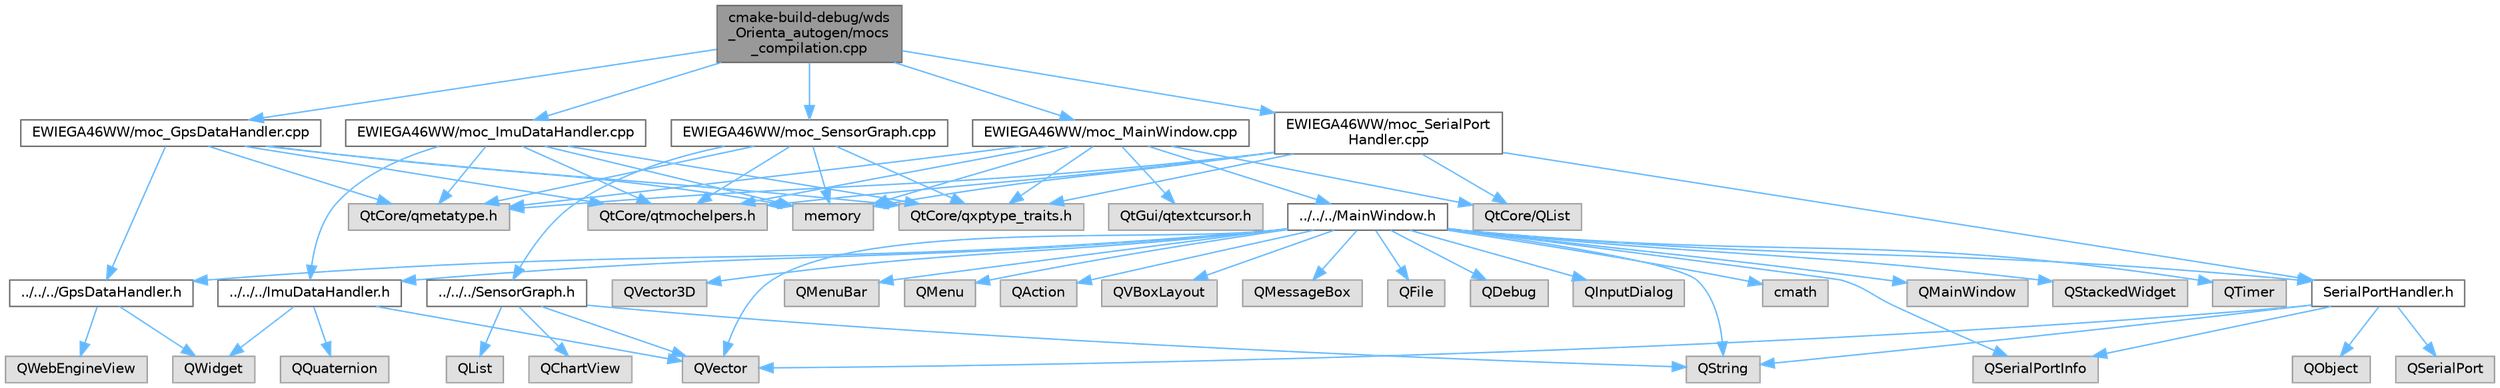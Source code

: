 digraph "cmake-build-debug/wds_Orienta_autogen/mocs_compilation.cpp"
{
 // LATEX_PDF_SIZE
  bgcolor="transparent";
  edge [fontname=Helvetica,fontsize=10,labelfontname=Helvetica,labelfontsize=10];
  node [fontname=Helvetica,fontsize=10,shape=box,height=0.2,width=0.4];
  Node1 [id="Node000001",label="cmake-build-debug/wds\l_Orienta_autogen/mocs\l_compilation.cpp",height=0.2,width=0.4,color="gray40", fillcolor="grey60", style="filled", fontcolor="black",tooltip=" "];
  Node1 -> Node2 [id="edge1_Node000001_Node000002",color="steelblue1",style="solid",tooltip=" "];
  Node2 [id="Node000002",label="EWIEGA46WW/moc_GpsDataHandler.cpp",height=0.2,width=0.4,color="grey40", fillcolor="white", style="filled",URL="$dd/ddc/moc__GpsDataHandler_8cpp.html",tooltip=" "];
  Node2 -> Node3 [id="edge2_Node000002_Node000003",color="steelblue1",style="solid",tooltip=" "];
  Node3 [id="Node000003",label="../../../GpsDataHandler.h",height=0.2,width=0.4,color="grey40", fillcolor="white", style="filled",URL="$d7/d59/GpsDataHandler_8h.html",tooltip=" "];
  Node3 -> Node4 [id="edge3_Node000003_Node000004",color="steelblue1",style="solid",tooltip=" "];
  Node4 [id="Node000004",label="QWidget",height=0.2,width=0.4,color="grey60", fillcolor="#E0E0E0", style="filled",tooltip=" "];
  Node3 -> Node5 [id="edge4_Node000003_Node000005",color="steelblue1",style="solid",tooltip=" "];
  Node5 [id="Node000005",label="QWebEngineView",height=0.2,width=0.4,color="grey60", fillcolor="#E0E0E0", style="filled",tooltip=" "];
  Node2 -> Node6 [id="edge5_Node000002_Node000006",color="steelblue1",style="solid",tooltip=" "];
  Node6 [id="Node000006",label="QtCore/qmetatype.h",height=0.2,width=0.4,color="grey60", fillcolor="#E0E0E0", style="filled",tooltip=" "];
  Node2 -> Node7 [id="edge6_Node000002_Node000007",color="steelblue1",style="solid",tooltip=" "];
  Node7 [id="Node000007",label="QtCore/qtmochelpers.h",height=0.2,width=0.4,color="grey60", fillcolor="#E0E0E0", style="filled",tooltip=" "];
  Node2 -> Node8 [id="edge7_Node000002_Node000008",color="steelblue1",style="solid",tooltip=" "];
  Node8 [id="Node000008",label="memory",height=0.2,width=0.4,color="grey60", fillcolor="#E0E0E0", style="filled",tooltip=" "];
  Node2 -> Node9 [id="edge8_Node000002_Node000009",color="steelblue1",style="solid",tooltip=" "];
  Node9 [id="Node000009",label="QtCore/qxptype_traits.h",height=0.2,width=0.4,color="grey60", fillcolor="#E0E0E0", style="filled",tooltip=" "];
  Node1 -> Node10 [id="edge9_Node000001_Node000010",color="steelblue1",style="solid",tooltip=" "];
  Node10 [id="Node000010",label="EWIEGA46WW/moc_ImuDataHandler.cpp",height=0.2,width=0.4,color="grey40", fillcolor="white", style="filled",URL="$dd/dca/moc__ImuDataHandler_8cpp.html",tooltip=" "];
  Node10 -> Node11 [id="edge10_Node000010_Node000011",color="steelblue1",style="solid",tooltip=" "];
  Node11 [id="Node000011",label="../../../ImuDataHandler.h",height=0.2,width=0.4,color="grey40", fillcolor="white", style="filled",URL="$db/d51/ImuDataHandler_8h.html",tooltip=" "];
  Node11 -> Node4 [id="edge11_Node000011_Node000004",color="steelblue1",style="solid",tooltip=" "];
  Node11 -> Node12 [id="edge12_Node000011_Node000012",color="steelblue1",style="solid",tooltip=" "];
  Node12 [id="Node000012",label="QVector",height=0.2,width=0.4,color="grey60", fillcolor="#E0E0E0", style="filled",tooltip=" "];
  Node11 -> Node13 [id="edge13_Node000011_Node000013",color="steelblue1",style="solid",tooltip=" "];
  Node13 [id="Node000013",label="QQuaternion",height=0.2,width=0.4,color="grey60", fillcolor="#E0E0E0", style="filled",tooltip=" "];
  Node10 -> Node6 [id="edge14_Node000010_Node000006",color="steelblue1",style="solid",tooltip=" "];
  Node10 -> Node7 [id="edge15_Node000010_Node000007",color="steelblue1",style="solid",tooltip=" "];
  Node10 -> Node8 [id="edge16_Node000010_Node000008",color="steelblue1",style="solid",tooltip=" "];
  Node10 -> Node9 [id="edge17_Node000010_Node000009",color="steelblue1",style="solid",tooltip=" "];
  Node1 -> Node14 [id="edge18_Node000001_Node000014",color="steelblue1",style="solid",tooltip=" "];
  Node14 [id="Node000014",label="EWIEGA46WW/moc_MainWindow.cpp",height=0.2,width=0.4,color="grey40", fillcolor="white", style="filled",URL="$de/d1c/moc__MainWindow_8cpp.html",tooltip=" "];
  Node14 -> Node15 [id="edge19_Node000014_Node000015",color="steelblue1",style="solid",tooltip=" "];
  Node15 [id="Node000015",label="../../../MainWindow.h",height=0.2,width=0.4,color="grey40", fillcolor="white", style="filled",URL="$da/d9c/MainWindow_8h.html",tooltip=" "];
  Node15 -> Node16 [id="edge20_Node000015_Node000016",color="steelblue1",style="solid",tooltip=" "];
  Node16 [id="Node000016",label="QMainWindow",height=0.2,width=0.4,color="grey60", fillcolor="#E0E0E0", style="filled",tooltip=" "];
  Node15 -> Node17 [id="edge21_Node000015_Node000017",color="steelblue1",style="solid",tooltip=" "];
  Node17 [id="Node000017",label="QStackedWidget",height=0.2,width=0.4,color="grey60", fillcolor="#E0E0E0", style="filled",tooltip=" "];
  Node15 -> Node18 [id="edge22_Node000015_Node000018",color="steelblue1",style="solid",tooltip=" "];
  Node18 [id="Node000018",label="QTimer",height=0.2,width=0.4,color="grey60", fillcolor="#E0E0E0", style="filled",tooltip=" "];
  Node15 -> Node19 [id="edge23_Node000015_Node000019",color="steelblue1",style="solid",tooltip=" "];
  Node19 [id="Node000019",label="QVector3D",height=0.2,width=0.4,color="grey60", fillcolor="#E0E0E0", style="filled",tooltip=" "];
  Node15 -> Node20 [id="edge24_Node000015_Node000020",color="steelblue1",style="solid",tooltip=" "];
  Node20 [id="Node000020",label="QString",height=0.2,width=0.4,color="grey60", fillcolor="#E0E0E0", style="filled",tooltip=" "];
  Node15 -> Node12 [id="edge25_Node000015_Node000012",color="steelblue1",style="solid",tooltip=" "];
  Node15 -> Node21 [id="edge26_Node000015_Node000021",color="steelblue1",style="solid",tooltip=" "];
  Node21 [id="Node000021",label="QMenuBar",height=0.2,width=0.4,color="grey60", fillcolor="#E0E0E0", style="filled",tooltip=" "];
  Node15 -> Node22 [id="edge27_Node000015_Node000022",color="steelblue1",style="solid",tooltip=" "];
  Node22 [id="Node000022",label="QMenu",height=0.2,width=0.4,color="grey60", fillcolor="#E0E0E0", style="filled",tooltip=" "];
  Node15 -> Node23 [id="edge28_Node000015_Node000023",color="steelblue1",style="solid",tooltip=" "];
  Node23 [id="Node000023",label="QAction",height=0.2,width=0.4,color="grey60", fillcolor="#E0E0E0", style="filled",tooltip=" "];
  Node15 -> Node24 [id="edge29_Node000015_Node000024",color="steelblue1",style="solid",tooltip=" "];
  Node24 [id="Node000024",label="QVBoxLayout",height=0.2,width=0.4,color="grey60", fillcolor="#E0E0E0", style="filled",tooltip=" "];
  Node15 -> Node25 [id="edge30_Node000015_Node000025",color="steelblue1",style="solid",tooltip=" "];
  Node25 [id="Node000025",label="QMessageBox",height=0.2,width=0.4,color="grey60", fillcolor="#E0E0E0", style="filled",tooltip=" "];
  Node15 -> Node26 [id="edge31_Node000015_Node000026",color="steelblue1",style="solid",tooltip=" "];
  Node26 [id="Node000026",label="QFile",height=0.2,width=0.4,color="grey60", fillcolor="#E0E0E0", style="filled",tooltip=" "];
  Node15 -> Node27 [id="edge32_Node000015_Node000027",color="steelblue1",style="solid",tooltip=" "];
  Node27 [id="Node000027",label="QDebug",height=0.2,width=0.4,color="grey60", fillcolor="#E0E0E0", style="filled",tooltip=" "];
  Node15 -> Node28 [id="edge33_Node000015_Node000028",color="steelblue1",style="solid",tooltip=" "];
  Node28 [id="Node000028",label="QInputDialog",height=0.2,width=0.4,color="grey60", fillcolor="#E0E0E0", style="filled",tooltip=" "];
  Node15 -> Node29 [id="edge34_Node000015_Node000029",color="steelblue1",style="solid",tooltip=" "];
  Node29 [id="Node000029",label="QSerialPortInfo",height=0.2,width=0.4,color="grey60", fillcolor="#E0E0E0", style="filled",tooltip=" "];
  Node15 -> Node30 [id="edge35_Node000015_Node000030",color="steelblue1",style="solid",tooltip=" "];
  Node30 [id="Node000030",label="cmath",height=0.2,width=0.4,color="grey60", fillcolor="#E0E0E0", style="filled",tooltip=" "];
  Node15 -> Node11 [id="edge36_Node000015_Node000011",color="steelblue1",style="solid",tooltip=" "];
  Node15 -> Node3 [id="edge37_Node000015_Node000003",color="steelblue1",style="solid",tooltip=" "];
  Node15 -> Node31 [id="edge38_Node000015_Node000031",color="steelblue1",style="solid",tooltip=" "];
  Node31 [id="Node000031",label="SerialPortHandler.h",height=0.2,width=0.4,color="grey40", fillcolor="white", style="filled",URL="$d9/d6a/SerialPortHandler_8h.html",tooltip=" "];
  Node31 -> Node32 [id="edge39_Node000031_Node000032",color="steelblue1",style="solid",tooltip=" "];
  Node32 [id="Node000032",label="QObject",height=0.2,width=0.4,color="grey60", fillcolor="#E0E0E0", style="filled",tooltip=" "];
  Node31 -> Node33 [id="edge40_Node000031_Node000033",color="steelblue1",style="solid",tooltip=" "];
  Node33 [id="Node000033",label="QSerialPort",height=0.2,width=0.4,color="grey60", fillcolor="#E0E0E0", style="filled",tooltip=" "];
  Node31 -> Node29 [id="edge41_Node000031_Node000029",color="steelblue1",style="solid",tooltip=" "];
  Node31 -> Node12 [id="edge42_Node000031_Node000012",color="steelblue1",style="solid",tooltip=" "];
  Node31 -> Node20 [id="edge43_Node000031_Node000020",color="steelblue1",style="solid",tooltip=" "];
  Node14 -> Node34 [id="edge44_Node000014_Node000034",color="steelblue1",style="solid",tooltip=" "];
  Node34 [id="Node000034",label="QtGui/qtextcursor.h",height=0.2,width=0.4,color="grey60", fillcolor="#E0E0E0", style="filled",tooltip=" "];
  Node14 -> Node6 [id="edge45_Node000014_Node000006",color="steelblue1",style="solid",tooltip=" "];
  Node14 -> Node35 [id="edge46_Node000014_Node000035",color="steelblue1",style="solid",tooltip=" "];
  Node35 [id="Node000035",label="QtCore/QList",height=0.2,width=0.4,color="grey60", fillcolor="#E0E0E0", style="filled",tooltip=" "];
  Node14 -> Node7 [id="edge47_Node000014_Node000007",color="steelblue1",style="solid",tooltip=" "];
  Node14 -> Node8 [id="edge48_Node000014_Node000008",color="steelblue1",style="solid",tooltip=" "];
  Node14 -> Node9 [id="edge49_Node000014_Node000009",color="steelblue1",style="solid",tooltip=" "];
  Node1 -> Node36 [id="edge50_Node000001_Node000036",color="steelblue1",style="solid",tooltip=" "];
  Node36 [id="Node000036",label="EWIEGA46WW/moc_SensorGraph.cpp",height=0.2,width=0.4,color="grey40", fillcolor="white", style="filled",URL="$d7/d31/moc__SensorGraph_8cpp.html",tooltip=" "];
  Node36 -> Node37 [id="edge51_Node000036_Node000037",color="steelblue1",style="solid",tooltip=" "];
  Node37 [id="Node000037",label="../../../SensorGraph.h",height=0.2,width=0.4,color="grey40", fillcolor="white", style="filled",URL="$d9/d72/SensorGraph_8h.html",tooltip="Definiuje klasę SensorGraph służącą do wyświetlania danych z czujników na wykresie."];
  Node37 -> Node38 [id="edge52_Node000037_Node000038",color="steelblue1",style="solid",tooltip=" "];
  Node38 [id="Node000038",label="QChartView",height=0.2,width=0.4,color="grey60", fillcolor="#E0E0E0", style="filled",tooltip=" "];
  Node37 -> Node39 [id="edge53_Node000037_Node000039",color="steelblue1",style="solid",tooltip=" "];
  Node39 [id="Node000039",label="QList",height=0.2,width=0.4,color="grey60", fillcolor="#E0E0E0", style="filled",tooltip=" "];
  Node37 -> Node12 [id="edge54_Node000037_Node000012",color="steelblue1",style="solid",tooltip=" "];
  Node37 -> Node20 [id="edge55_Node000037_Node000020",color="steelblue1",style="solid",tooltip=" "];
  Node36 -> Node6 [id="edge56_Node000036_Node000006",color="steelblue1",style="solid",tooltip=" "];
  Node36 -> Node7 [id="edge57_Node000036_Node000007",color="steelblue1",style="solid",tooltip=" "];
  Node36 -> Node8 [id="edge58_Node000036_Node000008",color="steelblue1",style="solid",tooltip=" "];
  Node36 -> Node9 [id="edge59_Node000036_Node000009",color="steelblue1",style="solid",tooltip=" "];
  Node1 -> Node40 [id="edge60_Node000001_Node000040",color="steelblue1",style="solid",tooltip=" "];
  Node40 [id="Node000040",label="EWIEGA46WW/moc_SerialPort\lHandler.cpp",height=0.2,width=0.4,color="grey40", fillcolor="white", style="filled",URL="$dd/d53/moc__SerialPortHandler_8cpp.html",tooltip=" "];
  Node40 -> Node31 [id="edge61_Node000040_Node000031",color="steelblue1",style="solid",tooltip=" "];
  Node40 -> Node6 [id="edge62_Node000040_Node000006",color="steelblue1",style="solid",tooltip=" "];
  Node40 -> Node35 [id="edge63_Node000040_Node000035",color="steelblue1",style="solid",tooltip=" "];
  Node40 -> Node7 [id="edge64_Node000040_Node000007",color="steelblue1",style="solid",tooltip=" "];
  Node40 -> Node8 [id="edge65_Node000040_Node000008",color="steelblue1",style="solid",tooltip=" "];
  Node40 -> Node9 [id="edge66_Node000040_Node000009",color="steelblue1",style="solid",tooltip=" "];
}
